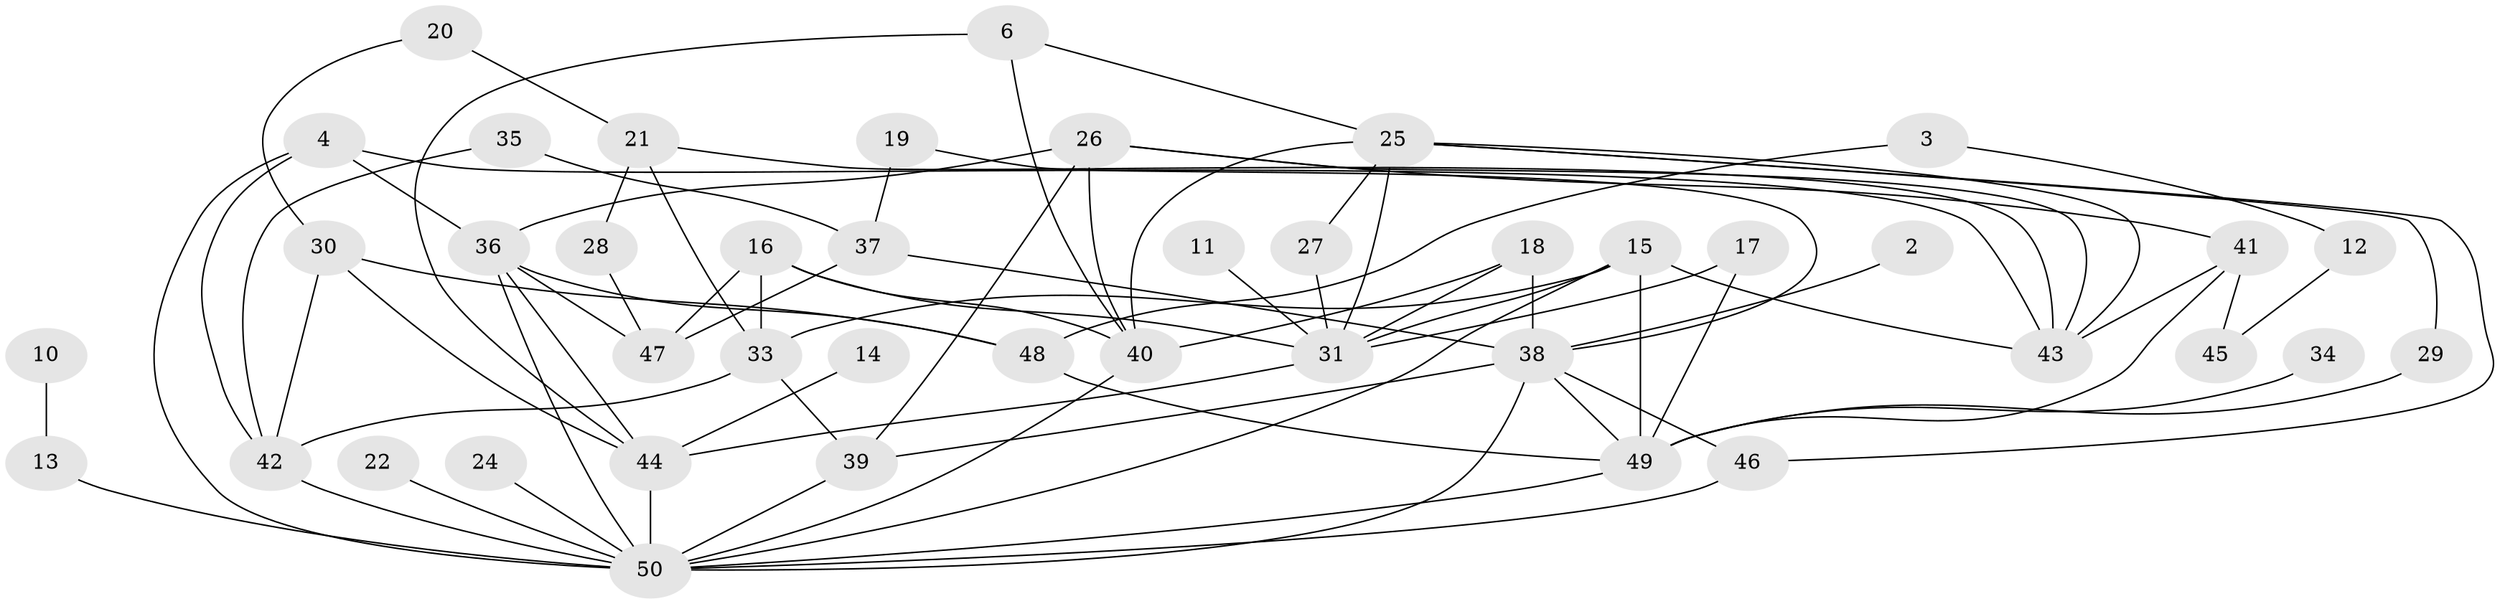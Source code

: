 // original degree distribution, {5: 0.104, 3: 0.256, 2: 0.312, 0: 0.056, 1: 0.152, 4: 0.08, 8: 0.008, 6: 0.016, 7: 0.016}
// Generated by graph-tools (version 1.1) at 2025/35/03/04/25 23:35:48]
// undirected, 43 vertices, 81 edges
graph export_dot {
  node [color=gray90,style=filled];
  2;
  3;
  4;
  6;
  10;
  11;
  12;
  13;
  14;
  15;
  16;
  17;
  18;
  19;
  20;
  21;
  22;
  24;
  25;
  26;
  27;
  28;
  29;
  30;
  31;
  33;
  34;
  35;
  36;
  37;
  38;
  39;
  40;
  41;
  42;
  43;
  44;
  45;
  46;
  47;
  48;
  49;
  50;
  2 -- 38 [weight=1.0];
  3 -- 12 [weight=1.0];
  3 -- 48 [weight=1.0];
  4 -- 36 [weight=1.0];
  4 -- 42 [weight=1.0];
  4 -- 43 [weight=1.0];
  4 -- 50 [weight=1.0];
  6 -- 25 [weight=1.0];
  6 -- 40 [weight=1.0];
  6 -- 44 [weight=1.0];
  10 -- 13 [weight=1.0];
  11 -- 31 [weight=1.0];
  12 -- 45 [weight=1.0];
  13 -- 50 [weight=1.0];
  14 -- 44 [weight=1.0];
  15 -- 31 [weight=1.0];
  15 -- 33 [weight=1.0];
  15 -- 43 [weight=1.0];
  15 -- 49 [weight=1.0];
  15 -- 50 [weight=1.0];
  16 -- 31 [weight=1.0];
  16 -- 33 [weight=1.0];
  16 -- 40 [weight=2.0];
  16 -- 47 [weight=1.0];
  17 -- 31 [weight=1.0];
  17 -- 49 [weight=1.0];
  18 -- 31 [weight=1.0];
  18 -- 38 [weight=1.0];
  18 -- 40 [weight=1.0];
  19 -- 37 [weight=1.0];
  19 -- 38 [weight=1.0];
  20 -- 21 [weight=1.0];
  20 -- 30 [weight=1.0];
  21 -- 28 [weight=1.0];
  21 -- 33 [weight=1.0];
  21 -- 43 [weight=1.0];
  22 -- 50 [weight=1.0];
  24 -- 50 [weight=2.0];
  25 -- 27 [weight=1.0];
  25 -- 29 [weight=1.0];
  25 -- 31 [weight=1.0];
  25 -- 40 [weight=1.0];
  25 -- 43 [weight=1.0];
  25 -- 46 [weight=1.0];
  26 -- 36 [weight=1.0];
  26 -- 39 [weight=1.0];
  26 -- 40 [weight=1.0];
  26 -- 41 [weight=1.0];
  26 -- 43 [weight=1.0];
  27 -- 31 [weight=1.0];
  28 -- 47 [weight=1.0];
  29 -- 49 [weight=1.0];
  30 -- 42 [weight=1.0];
  30 -- 44 [weight=1.0];
  30 -- 48 [weight=1.0];
  31 -- 44 [weight=1.0];
  33 -- 39 [weight=1.0];
  33 -- 42 [weight=1.0];
  34 -- 49 [weight=1.0];
  35 -- 37 [weight=1.0];
  35 -- 42 [weight=1.0];
  36 -- 44 [weight=1.0];
  36 -- 47 [weight=1.0];
  36 -- 48 [weight=1.0];
  36 -- 50 [weight=1.0];
  37 -- 38 [weight=1.0];
  37 -- 47 [weight=3.0];
  38 -- 39 [weight=1.0];
  38 -- 46 [weight=1.0];
  38 -- 49 [weight=1.0];
  38 -- 50 [weight=2.0];
  39 -- 50 [weight=1.0];
  40 -- 50 [weight=1.0];
  41 -- 43 [weight=1.0];
  41 -- 45 [weight=1.0];
  41 -- 49 [weight=1.0];
  42 -- 50 [weight=1.0];
  44 -- 50 [weight=1.0];
  46 -- 50 [weight=1.0];
  48 -- 49 [weight=1.0];
  49 -- 50 [weight=1.0];
}
